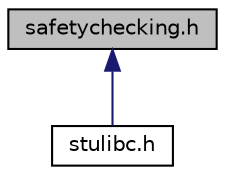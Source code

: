 digraph "safetychecking.h"
{
  edge [fontname="Helvetica",fontsize="10",labelfontname="Helvetica",labelfontsize="10"];
  node [fontname="Helvetica",fontsize="10",shape=record];
  Node8 [label="safetychecking.h",height=0.2,width=0.4,color="black", fillcolor="grey75", style="filled", fontcolor="black"];
  Node8 -> Node9 [dir="back",color="midnightblue",fontsize="10",style="solid",fontname="Helvetica"];
  Node9 [label="stulibc.h",height=0.2,width=0.4,color="black", fillcolor="white", style="filled",URL="$stulibc_8h.html",tooltip="Main include file. "];
}
